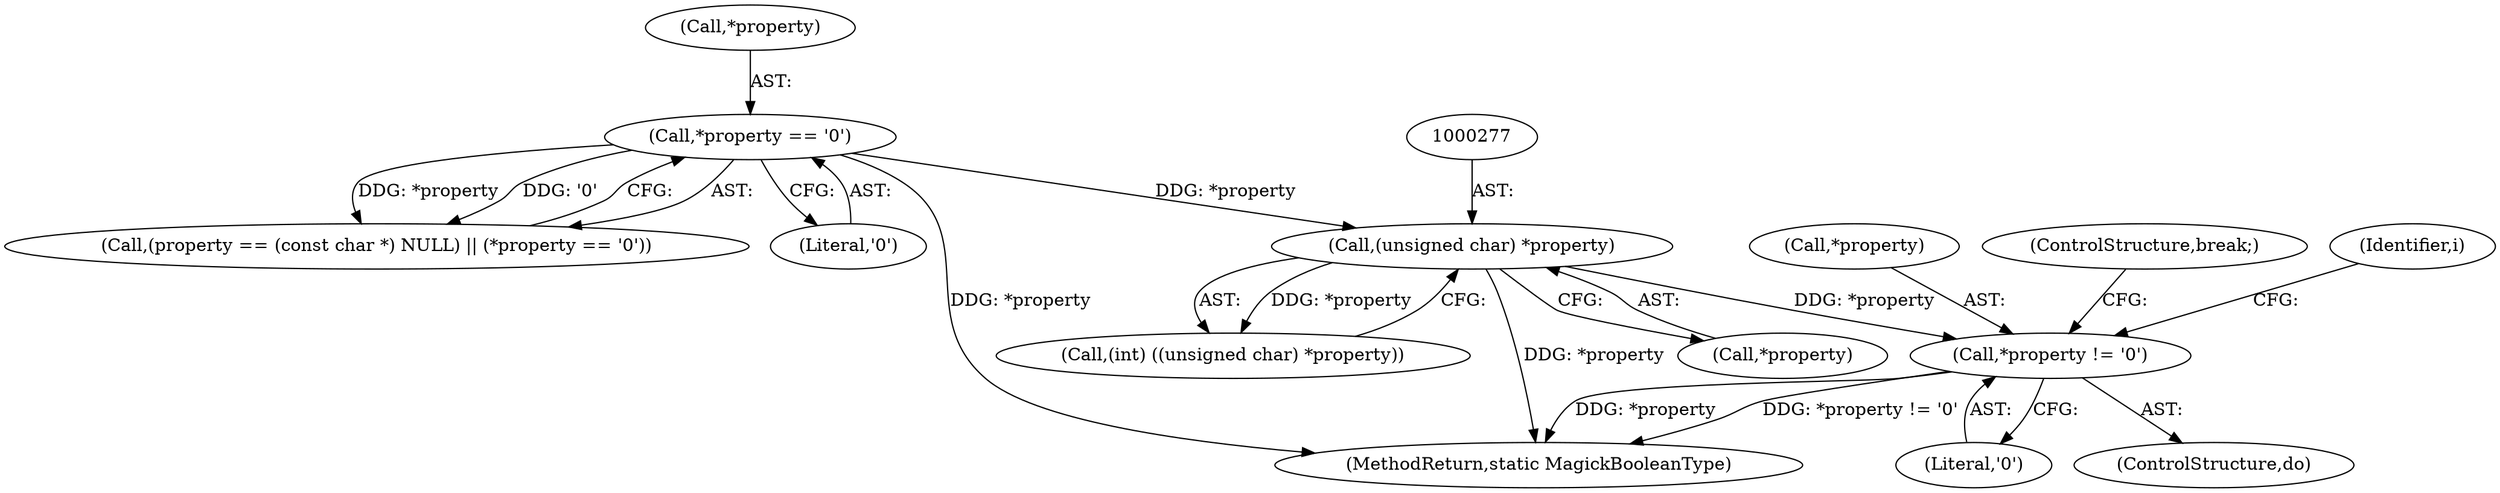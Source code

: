 digraph "0_ImageMagick_d8ab7f046587f2e9f734b687ba7e6e10147c294b_5@pointer" {
"1000424" [label="(Call,*property != '\0')"];
"1000276" [label="(Call,(unsigned char) *property)"];
"1000265" [label="(Call,*property == '\0')"];
"1000427" [label="(Literal,'\0')"];
"1000428" [label="(ControlStructure,break;)"];
"1000268" [label="(Literal,'\0')"];
"1000352" [label="(ControlStructure,do)"];
"1000424" [label="(Call,*property != '\0')"];
"1000274" [label="(Call,(int) ((unsigned char) *property))"];
"1000356" [label="(Identifier,i)"];
"1000276" [label="(Call,(unsigned char) *property)"];
"1000425" [label="(Call,*property)"];
"1000259" [label="(Call,(property == (const char *) NULL) || (*property == '\0'))"];
"1000278" [label="(Call,*property)"];
"1001414" [label="(MethodReturn,static MagickBooleanType)"];
"1000266" [label="(Call,*property)"];
"1000265" [label="(Call,*property == '\0')"];
"1000424" -> "1000352"  [label="AST: "];
"1000424" -> "1000427"  [label="CFG: "];
"1000425" -> "1000424"  [label="AST: "];
"1000427" -> "1000424"  [label="AST: "];
"1000356" -> "1000424"  [label="CFG: "];
"1000428" -> "1000424"  [label="CFG: "];
"1000424" -> "1001414"  [label="DDG: *property"];
"1000424" -> "1001414"  [label="DDG: *property != '\0'"];
"1000276" -> "1000424"  [label="DDG: *property"];
"1000276" -> "1000274"  [label="AST: "];
"1000276" -> "1000278"  [label="CFG: "];
"1000277" -> "1000276"  [label="AST: "];
"1000278" -> "1000276"  [label="AST: "];
"1000274" -> "1000276"  [label="CFG: "];
"1000276" -> "1001414"  [label="DDG: *property"];
"1000276" -> "1000274"  [label="DDG: *property"];
"1000265" -> "1000276"  [label="DDG: *property"];
"1000265" -> "1000259"  [label="AST: "];
"1000265" -> "1000268"  [label="CFG: "];
"1000266" -> "1000265"  [label="AST: "];
"1000268" -> "1000265"  [label="AST: "];
"1000259" -> "1000265"  [label="CFG: "];
"1000265" -> "1001414"  [label="DDG: *property"];
"1000265" -> "1000259"  [label="DDG: *property"];
"1000265" -> "1000259"  [label="DDG: '\0'"];
}
